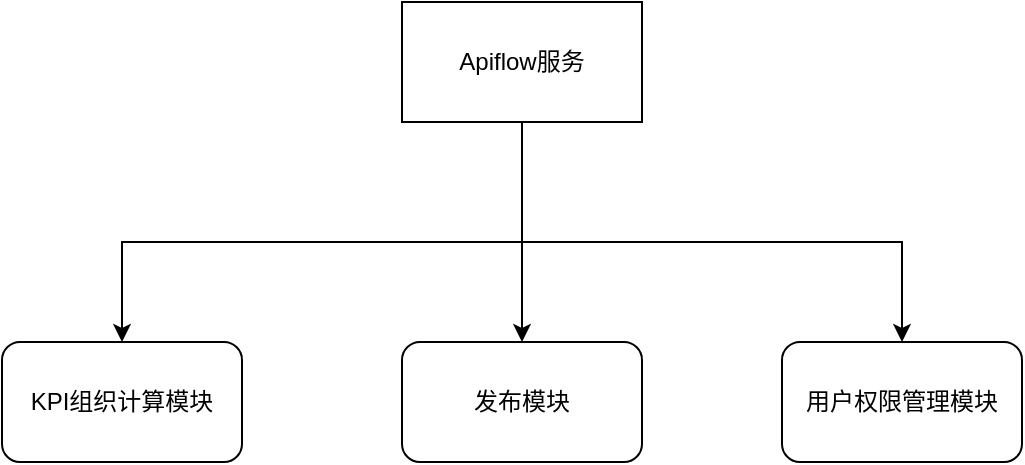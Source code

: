 <mxfile version="14.1.9" type="github">
  <diagram id="ayMlXyrUzr-jU_plZ5_A" name="Page-1">
    <mxGraphModel dx="1422" dy="748" grid="1" gridSize="10" guides="1" tooltips="1" connect="1" arrows="1" fold="1" page="1" pageScale="1" pageWidth="827" pageHeight="1169" math="0" shadow="0">
      <root>
        <mxCell id="0" />
        <mxCell id="1" parent="0" />
        <mxCell id="5Qn_B7BgNieYVNEALewI-11" style="edgeStyle=orthogonalEdgeStyle;rounded=0;orthogonalLoop=1;jettySize=auto;html=1;exitX=0.5;exitY=1;exitDx=0;exitDy=0;entryX=0.5;entryY=0;entryDx=0;entryDy=0;" edge="1" parent="1" source="5Qn_B7BgNieYVNEALewI-2">
          <mxGeometry relative="1" as="geometry">
            <mxPoint x="180" y="370" as="targetPoint" />
            <Array as="points">
              <mxPoint x="380" y="320" />
              <mxPoint x="180" y="320" />
            </Array>
          </mxGeometry>
        </mxCell>
        <mxCell id="5Qn_B7BgNieYVNEALewI-2" value="Apiflow服务" style="rounded=0;whiteSpace=wrap;html=1;" vertex="1" parent="1">
          <mxGeometry x="320" y="200" width="120" height="60" as="geometry" />
        </mxCell>
        <mxCell id="5Qn_B7BgNieYVNEALewI-6" value="用户权限管理模块" style="rounded=1;whiteSpace=wrap;html=1;" vertex="1" parent="1">
          <mxGeometry x="510" y="370" width="120" height="60" as="geometry" />
        </mxCell>
        <mxCell id="5Qn_B7BgNieYVNEALewI-13" style="edgeStyle=orthogonalEdgeStyle;rounded=0;orthogonalLoop=1;jettySize=auto;html=1;exitX=0.5;exitY=1;exitDx=0;exitDy=0;entryX=0.5;entryY=0;entryDx=0;entryDy=0;" edge="1" parent="1" source="5Qn_B7BgNieYVNEALewI-2">
          <mxGeometry relative="1" as="geometry">
            <mxPoint x="390" y="270" as="sourcePoint" />
            <mxPoint x="380" y="370" as="targetPoint" />
            <Array as="points">
              <mxPoint x="380" y="310" />
              <mxPoint x="380" y="310" />
            </Array>
          </mxGeometry>
        </mxCell>
        <mxCell id="5Qn_B7BgNieYVNEALewI-14" style="edgeStyle=orthogonalEdgeStyle;rounded=0;orthogonalLoop=1;jettySize=auto;html=1;exitX=0.5;exitY=1;exitDx=0;exitDy=0;entryX=0.5;entryY=0;entryDx=0;entryDy=0;" edge="1" parent="1" source="5Qn_B7BgNieYVNEALewI-2" target="5Qn_B7BgNieYVNEALewI-6">
          <mxGeometry relative="1" as="geometry">
            <mxPoint x="390" y="270" as="sourcePoint" />
            <mxPoint x="390" y="380" as="targetPoint" />
            <Array as="points">
              <mxPoint x="380" y="320" />
              <mxPoint x="570" y="320" />
            </Array>
          </mxGeometry>
        </mxCell>
        <mxCell id="5Qn_B7BgNieYVNEALewI-17" value="KPI组织计算模块" style="rounded=1;whiteSpace=wrap;html=1;" vertex="1" parent="1">
          <mxGeometry x="120" y="370" width="120" height="60" as="geometry" />
        </mxCell>
        <mxCell id="5Qn_B7BgNieYVNEALewI-18" value="发布模块" style="rounded=1;whiteSpace=wrap;html=1;" vertex="1" parent="1">
          <mxGeometry x="320" y="370" width="120" height="60" as="geometry" />
        </mxCell>
      </root>
    </mxGraphModel>
  </diagram>
</mxfile>
